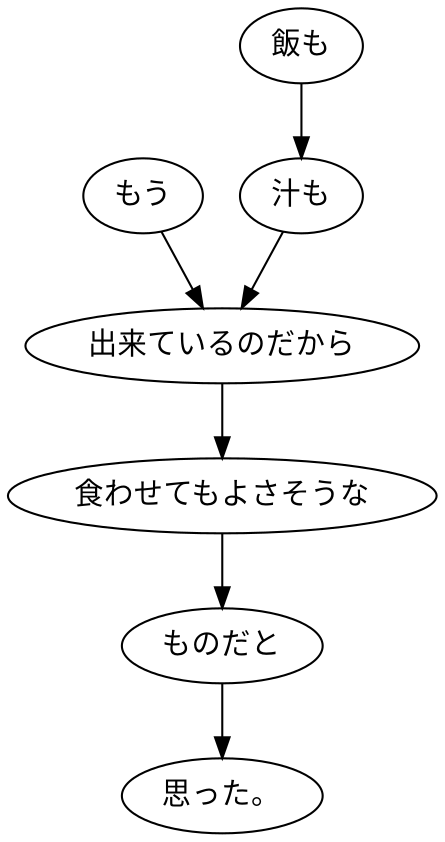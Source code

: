 digraph graph6424 {
	node0 [label="もう"];
	node1 [label="飯も"];
	node2 [label="汁も"];
	node3 [label="出来ているのだから"];
	node4 [label="食わせてもよさそうな"];
	node5 [label="ものだと"];
	node6 [label="思った。"];
	node0 -> node3;
	node1 -> node2;
	node2 -> node3;
	node3 -> node4;
	node4 -> node5;
	node5 -> node6;
}
